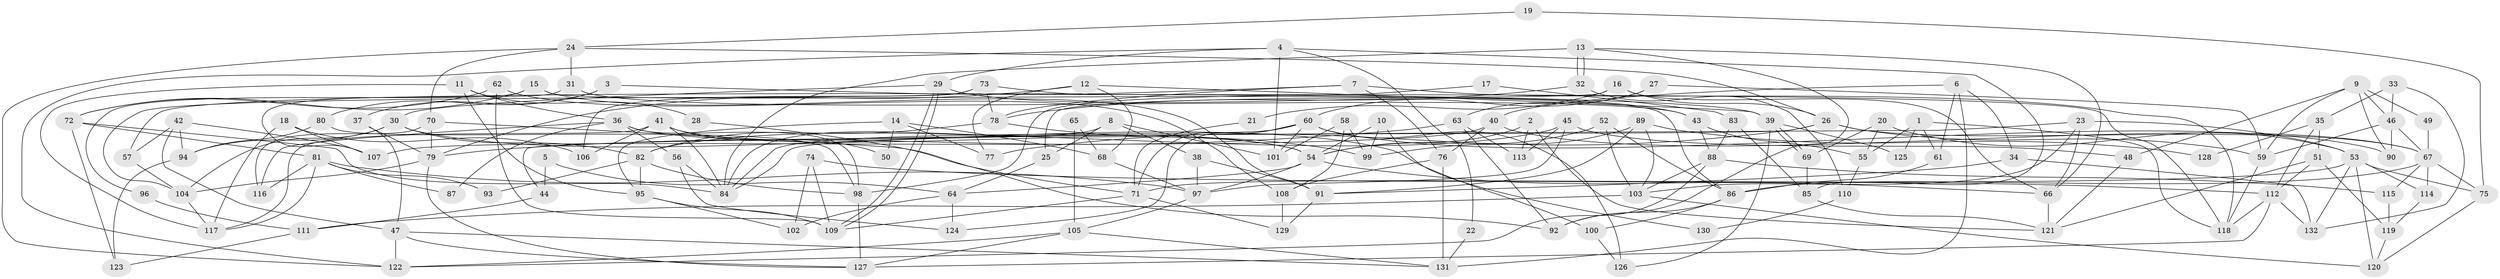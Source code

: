 // Generated by graph-tools (version 1.1) at 2025/02/03/09/25 03:02:07]
// undirected, 132 vertices, 264 edges
graph export_dot {
graph [start="1"]
  node [color=gray90,style=filled];
  1;
  2;
  3;
  4;
  5;
  6;
  7;
  8;
  9;
  10;
  11;
  12;
  13;
  14;
  15;
  16;
  17;
  18;
  19;
  20;
  21;
  22;
  23;
  24;
  25;
  26;
  27;
  28;
  29;
  30;
  31;
  32;
  33;
  34;
  35;
  36;
  37;
  38;
  39;
  40;
  41;
  42;
  43;
  44;
  45;
  46;
  47;
  48;
  49;
  50;
  51;
  52;
  53;
  54;
  55;
  56;
  57;
  58;
  59;
  60;
  61;
  62;
  63;
  64;
  65;
  66;
  67;
  68;
  69;
  70;
  71;
  72;
  73;
  74;
  75;
  76;
  77;
  78;
  79;
  80;
  81;
  82;
  83;
  84;
  85;
  86;
  87;
  88;
  89;
  90;
  91;
  92;
  93;
  94;
  95;
  96;
  97;
  98;
  99;
  100;
  101;
  102;
  103;
  104;
  105;
  106;
  107;
  108;
  109;
  110;
  111;
  112;
  113;
  114;
  115;
  116;
  117;
  118;
  119;
  120;
  121;
  122;
  123;
  124;
  125;
  126;
  127;
  128;
  129;
  130;
  131;
  132;
  1 -- 118;
  1 -- 61;
  1 -- 55;
  1 -- 125;
  2 -- 54;
  2 -- 113;
  2 -- 121;
  3 -- 37;
  3 -- 39;
  3 -- 80;
  4 -- 29;
  4 -- 85;
  4 -- 22;
  4 -- 101;
  4 -- 122;
  5 -- 64;
  5 -- 44;
  6 -- 40;
  6 -- 34;
  6 -- 61;
  6 -- 131;
  7 -- 118;
  7 -- 78;
  7 -- 57;
  7 -- 76;
  8 -- 38;
  8 -- 101;
  8 -- 25;
  8 -- 84;
  9 -- 59;
  9 -- 48;
  9 -- 46;
  9 -- 49;
  9 -- 90;
  10 -- 54;
  10 -- 99;
  10 -- 130;
  11 -- 117;
  11 -- 36;
  11 -- 28;
  11 -- 95;
  12 -- 79;
  12 -- 68;
  12 -- 39;
  12 -- 77;
  13 -- 84;
  13 -- 32;
  13 -- 32;
  13 -- 66;
  13 -- 92;
  14 -- 95;
  14 -- 77;
  14 -- 50;
  14 -- 68;
  15 -- 86;
  15 -- 72;
  15 -- 91;
  15 -- 96;
  16 -- 66;
  16 -- 26;
  16 -- 21;
  16 -- 25;
  17 -- 83;
  17 -- 98;
  18 -- 107;
  18 -- 117;
  18 -- 106;
  19 -- 75;
  19 -- 24;
  20 -- 55;
  20 -- 53;
  20 -- 69;
  21 -- 71;
  22 -- 131;
  23 -- 53;
  23 -- 66;
  23 -- 44;
  23 -- 103;
  24 -- 26;
  24 -- 122;
  24 -- 31;
  24 -- 70;
  25 -- 64;
  26 -- 84;
  26 -- 67;
  26 -- 59;
  26 -- 77;
  27 -- 59;
  27 -- 63;
  27 -- 60;
  28 -- 71;
  29 -- 30;
  29 -- 109;
  29 -- 109;
  29 -- 43;
  30 -- 94;
  30 -- 82;
  30 -- 100;
  30 -- 104;
  31 -- 43;
  31 -- 107;
  32 -- 78;
  32 -- 110;
  33 -- 46;
  33 -- 132;
  33 -- 35;
  34 -- 91;
  34 -- 132;
  35 -- 51;
  35 -- 112;
  35 -- 128;
  36 -- 54;
  36 -- 56;
  36 -- 87;
  36 -- 98;
  36 -- 116;
  37 -- 47;
  37 -- 79;
  38 -- 91;
  38 -- 97;
  39 -- 69;
  39 -- 69;
  39 -- 125;
  39 -- 126;
  40 -- 67;
  40 -- 107;
  40 -- 76;
  41 -- 106;
  41 -- 84;
  41 -- 50;
  41 -- 54;
  41 -- 117;
  42 -- 57;
  42 -- 47;
  42 -- 94;
  42 -- 107;
  43 -- 88;
  43 -- 55;
  44 -- 111;
  45 -- 97;
  45 -- 82;
  45 -- 48;
  45 -- 113;
  46 -- 90;
  46 -- 59;
  46 -- 67;
  47 -- 131;
  47 -- 122;
  47 -- 127;
  48 -- 121;
  49 -- 67;
  51 -- 112;
  51 -- 121;
  51 -- 119;
  52 -- 103;
  52 -- 86;
  52 -- 54;
  53 -- 114;
  53 -- 71;
  53 -- 75;
  53 -- 120;
  53 -- 132;
  54 -- 64;
  54 -- 66;
  54 -- 97;
  55 -- 110;
  56 -- 84;
  56 -- 124;
  57 -- 104;
  58 -- 101;
  58 -- 108;
  58 -- 99;
  59 -- 118;
  60 -- 84;
  60 -- 71;
  60 -- 90;
  60 -- 101;
  60 -- 124;
  60 -- 126;
  61 -- 86;
  62 -- 108;
  62 -- 109;
  62 -- 72;
  63 -- 79;
  63 -- 92;
  63 -- 113;
  64 -- 102;
  64 -- 124;
  65 -- 105;
  65 -- 68;
  66 -- 121;
  67 -- 115;
  67 -- 75;
  67 -- 86;
  67 -- 114;
  68 -- 97;
  69 -- 85;
  70 -- 92;
  70 -- 79;
  70 -- 116;
  71 -- 109;
  71 -- 129;
  72 -- 81;
  72 -- 84;
  72 -- 123;
  73 -- 104;
  73 -- 118;
  73 -- 78;
  73 -- 106;
  74 -- 109;
  74 -- 112;
  74 -- 102;
  75 -- 120;
  76 -- 108;
  76 -- 131;
  78 -- 82;
  78 -- 99;
  79 -- 104;
  79 -- 127;
  80 -- 98;
  80 -- 94;
  81 -- 97;
  81 -- 116;
  81 -- 87;
  81 -- 93;
  81 -- 117;
  82 -- 95;
  82 -- 98;
  82 -- 93;
  83 -- 88;
  83 -- 85;
  85 -- 121;
  86 -- 100;
  86 -- 92;
  88 -- 122;
  88 -- 103;
  88 -- 115;
  89 -- 103;
  89 -- 99;
  89 -- 91;
  89 -- 128;
  91 -- 129;
  94 -- 123;
  95 -- 102;
  95 -- 109;
  96 -- 111;
  97 -- 105;
  98 -- 127;
  100 -- 126;
  103 -- 120;
  103 -- 111;
  104 -- 117;
  105 -- 127;
  105 -- 131;
  105 -- 122;
  108 -- 129;
  110 -- 130;
  111 -- 123;
  112 -- 127;
  112 -- 118;
  112 -- 132;
  114 -- 119;
  115 -- 119;
  119 -- 120;
}
